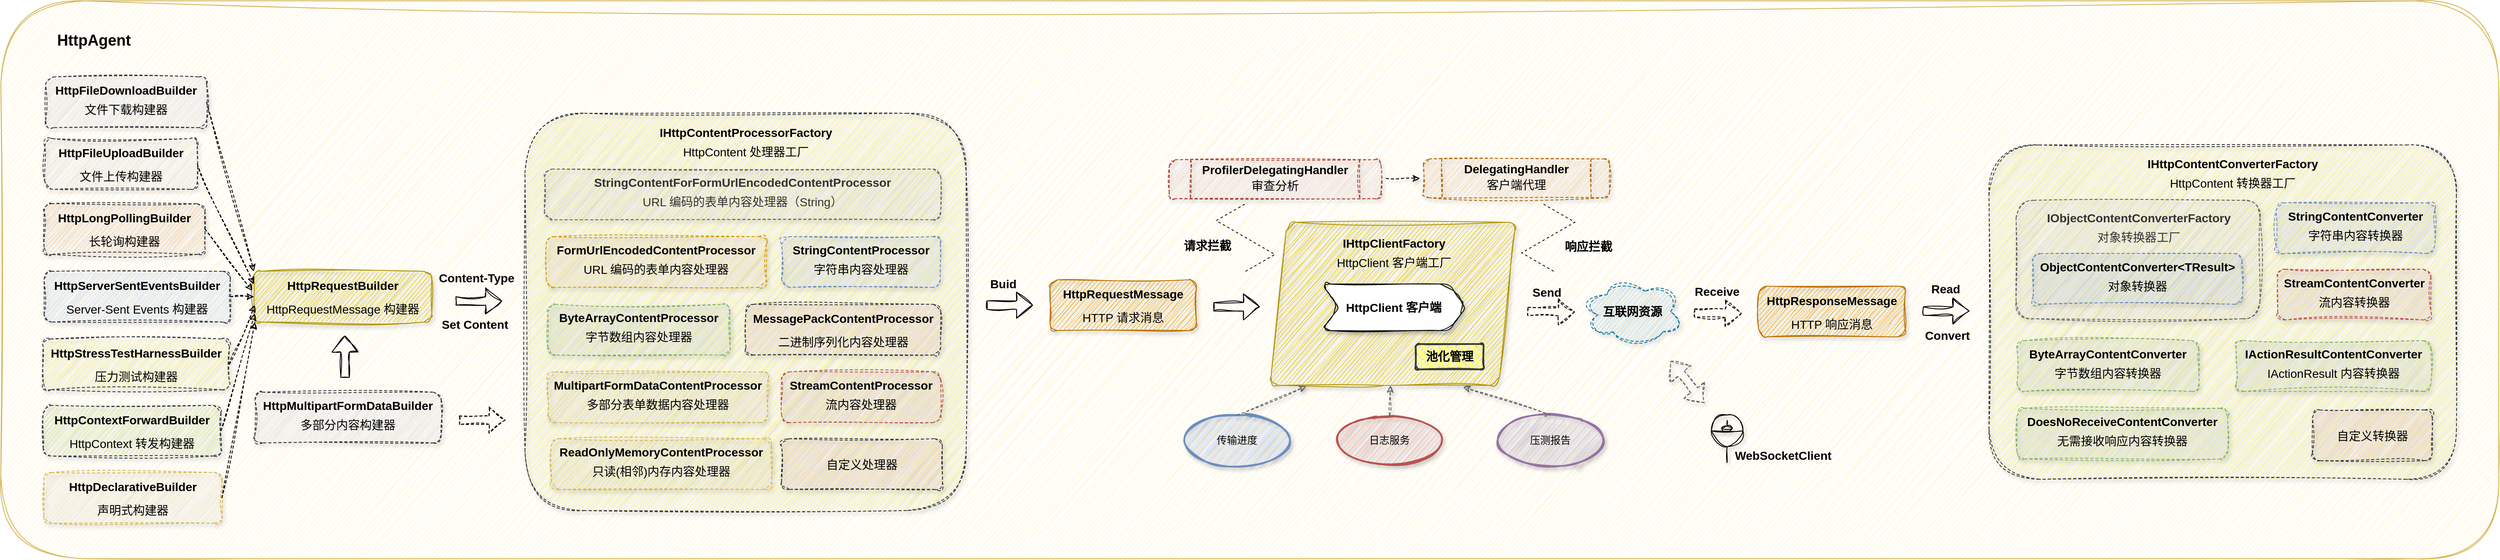 <mxfile version="24.8.3">
  <diagram name="第 1 页" id="MidELUbckxybCgodSF5H">
    <mxGraphModel dx="4225" dy="2356" grid="1" gridSize="10" guides="1" tooltips="1" connect="1" arrows="1" fold="1" page="1" pageScale="1" pageWidth="827" pageHeight="1169" math="0" shadow="0">
      <root>
        <mxCell id="0" />
        <mxCell id="1" parent="0" />
        <mxCell id="ZTVas6iXDJ7H-JZrCOrF-97" value="" style="rounded=1;whiteSpace=wrap;html=1;sketch=1;curveFitting=1;jiggle=2;fillColor=#fff2cc;strokeColor=#d6b656;" parent="1" vertex="1">
          <mxGeometry x="-500" y="-20" width="2950" height="660" as="geometry" />
        </mxCell>
        <mxCell id="ZTVas6iXDJ7H-JZrCOrF-67" value="" style="rounded=1;whiteSpace=wrap;html=1;fontSize=14;fontStyle=1;labelBackgroundColor=none;glass=0;shadow=1;sketch=1;curveFitting=1;jiggle=2;dashed=1;fillColor=#ffff88;strokeColor=#36393d;" parent="1" vertex="1">
          <mxGeometry x="1848" y="150.5" width="552" height="395.5" as="geometry" />
        </mxCell>
        <mxCell id="vcy5s2Z9tWZKHlSCrvEx-1" value="&lt;div style=&quot;line-height: 200%;&quot;&gt;&lt;br&gt;&lt;/div&gt;" style="rounded=1;whiteSpace=wrap;html=1;fontSize=14;fontStyle=1;labelBackgroundColor=none;glass=0;shadow=1;sketch=1;curveFitting=1;jiggle=2;fillColor=#f5f5f5;strokeColor=#666666;dashed=1;fontColor=#333333;" parent="1" vertex="1">
          <mxGeometry x="1880" y="216" width="288" height="140" as="geometry" />
        </mxCell>
        <mxCell id="ZTVas6iXDJ7H-JZrCOrF-8" value="HttpFileDownloadBuilder&lt;div style=&quot;line-height: 200%;&quot;&gt;&lt;span style=&quot;font-weight: normal;&quot;&gt;文件下载构建器&lt;/span&gt;&lt;/div&gt;" style="rounded=1;whiteSpace=wrap;html=1;fontSize=14;fontStyle=1;labelBackgroundColor=none;glass=0;shadow=1;sketch=1;curveFitting=1;jiggle=2;fillColor=#eeeeee;strokeColor=#36393d;dashed=1;" parent="1" vertex="1">
          <mxGeometry x="-447" y="70" width="190" height="60" as="geometry" />
        </mxCell>
        <mxCell id="ZTVas6iXDJ7H-JZrCOrF-32" value="&lt;div style=&quot;line-height: 200%;&quot;&gt;HttpFileUploadBuilder&lt;/div&gt;&lt;div style=&quot;line-height: 200%;&quot;&gt;&lt;span style=&quot;font-weight: normal;&quot;&gt;文件上传构建器&lt;/span&gt;&lt;/div&gt;" style="rounded=1;whiteSpace=wrap;html=1;fontSize=14;fontStyle=1;labelBackgroundColor=none;glass=0;shadow=1;sketch=1;curveFitting=1;jiggle=2;fillColor=#f9f7ed;strokeColor=#36393d;dashed=1;" parent="1" vertex="1">
          <mxGeometry x="-448" y="143" width="180" height="60" as="geometry" />
        </mxCell>
        <mxCell id="ZTVas6iXDJ7H-JZrCOrF-33" value="&lt;div style=&quot;line-height: 200%;&quot;&gt;HttpLongPollingBuilder&lt;/div&gt;&lt;div style=&quot;line-height: 200%;&quot;&gt;&lt;span style=&quot;font-weight: normal;&quot;&gt;长轮询构建器&lt;/span&gt;&lt;br&gt;&lt;/div&gt;" style="rounded=1;whiteSpace=wrap;html=1;fontSize=14;fontStyle=1;labelBackgroundColor=none;glass=0;shadow=1;sketch=1;curveFitting=1;jiggle=2;fillColor=#ffcc99;strokeColor=#36393d;dashed=1;" parent="1" vertex="1">
          <mxGeometry x="-449" y="220" width="190" height="60" as="geometry" />
        </mxCell>
        <mxCell id="ZTVas6iXDJ7H-JZrCOrF-34" value="&lt;div style=&quot;line-height: 200%;&quot;&gt;HttpServerSentEventsBuilder&lt;br&gt;&lt;/div&gt;&lt;div style=&quot;line-height: 200%;&quot;&gt;&lt;span style=&quot;font-weight: normal;&quot;&gt;Server-Sent Events 构建器&lt;/span&gt;&lt;br&gt;&lt;/div&gt;" style="rounded=1;whiteSpace=wrap;html=1;fontSize=14;fontStyle=1;labelBackgroundColor=none;glass=0;shadow=1;sketch=1;curveFitting=1;jiggle=2;fillColor=#cce5ff;strokeColor=#36393d;dashed=1;" parent="1" vertex="1">
          <mxGeometry x="-449" y="300" width="220" height="60" as="geometry" />
        </mxCell>
        <mxCell id="ZTVas6iXDJ7H-JZrCOrF-35" value="&lt;div style=&quot;line-height: 200%;&quot;&gt;HttpStressTestHarnessBuilder&lt;br&gt;&lt;/div&gt;&lt;div style=&quot;line-height: 200%;&quot;&gt;&lt;span style=&quot;font-weight: normal;&quot;&gt;压力测试构建器&lt;/span&gt;&lt;br&gt;&lt;/div&gt;" style="rounded=1;whiteSpace=wrap;html=1;fontSize=14;fontStyle=1;labelBackgroundColor=none;glass=0;shadow=1;sketch=1;curveFitting=1;jiggle=2;fillColor=#ffff88;strokeColor=#36393d;dashed=1;" parent="1" vertex="1">
          <mxGeometry x="-450" y="380" width="220" height="60" as="geometry" />
        </mxCell>
        <mxCell id="ZTVas6iXDJ7H-JZrCOrF-36" value="&lt;div style=&quot;line-height: 200%;&quot;&gt;HttpContextForwardBuilder&lt;br&gt;&lt;/div&gt;&lt;div style=&quot;line-height: 200%;&quot;&gt;&lt;span style=&quot;background-color: initial; font-weight: 400;&quot;&gt;HttpContext 转发构建器&lt;/span&gt;&lt;br&gt;&lt;/div&gt;" style="rounded=1;whiteSpace=wrap;html=1;fontSize=14;fontStyle=1;labelBackgroundColor=none;glass=0;shadow=1;sketch=1;curveFitting=1;jiggle=2;fillColor=#cdeb8b;strokeColor=#36393d;dashed=1;" parent="1" vertex="1">
          <mxGeometry x="-450" y="458.5" width="210" height="60" as="geometry" />
        </mxCell>
        <mxCell id="ZTVas6iXDJ7H-JZrCOrF-38" value="&lt;div style=&quot;line-height: 200%;&quot;&gt;HttpRequestBuilder&lt;br&gt;&lt;/div&gt;&lt;div style=&quot;line-height: 200%;&quot;&gt;&lt;span style=&quot;background-color: initial; font-weight: 400;&quot;&gt;HttpRequestMessage&amp;nbsp;&lt;/span&gt;&lt;span style=&quot;background-color: initial; font-weight: 400;&quot;&gt;构建器&lt;/span&gt;&lt;br&gt;&lt;/div&gt;" style="rounded=1;whiteSpace=wrap;html=1;fontSize=14;fontStyle=1;labelBackgroundColor=none;glass=0;shadow=1;sketch=1;curveFitting=1;jiggle=2;fillColor=#e3c800;strokeColor=#B09500;fontColor=#000000;" parent="1" vertex="1">
          <mxGeometry x="-201" y="300" width="210" height="60" as="geometry" />
        </mxCell>
        <mxCell id="ZTVas6iXDJ7H-JZrCOrF-39" value="" style="endArrow=classic;html=1;rounded=0;entryX=0;entryY=0;entryDx=0;entryDy=0;sketch=1;curveFitting=1;jiggle=2;flowAnimation=0;dashed=1;exitX=1;exitY=0.5;exitDx=0;exitDy=0;" parent="1" source="ZTVas6iXDJ7H-JZrCOrF-8" target="ZTVas6iXDJ7H-JZrCOrF-38" edge="1">
          <mxGeometry width="50" height="50" relative="1" as="geometry">
            <mxPoint x="-240" y="100" as="sourcePoint" />
            <mxPoint x="-190" y="50" as="targetPoint" />
          </mxGeometry>
        </mxCell>
        <mxCell id="ZTVas6iXDJ7H-JZrCOrF-41" value="" style="endArrow=classic;html=1;rounded=0;entryX=0;entryY=0.25;entryDx=0;entryDy=0;exitX=1;exitY=0.5;exitDx=0;exitDy=0;sketch=1;curveFitting=1;jiggle=2;dashed=1;" parent="1" source="ZTVas6iXDJ7H-JZrCOrF-32" target="ZTVas6iXDJ7H-JZrCOrF-38" edge="1">
          <mxGeometry width="50" height="50" relative="1" as="geometry">
            <mxPoint x="-220" y="250" as="sourcePoint" />
            <mxPoint x="-190" y="140" as="targetPoint" />
          </mxGeometry>
        </mxCell>
        <mxCell id="ZTVas6iXDJ7H-JZrCOrF-42" value="" style="endArrow=classic;html=1;rounded=0;sketch=1;curveFitting=1;jiggle=2;dashed=1;entryX=-0.01;entryY=0.383;entryDx=0;entryDy=0;entryPerimeter=0;exitX=1;exitY=0.5;exitDx=0;exitDy=0;" parent="1" source="ZTVas6iXDJ7H-JZrCOrF-33" target="ZTVas6iXDJ7H-JZrCOrF-38" edge="1">
          <mxGeometry width="50" height="50" relative="1" as="geometry">
            <mxPoint x="-240" y="280" as="sourcePoint" />
            <mxPoint x="-100" y="320" as="targetPoint" />
          </mxGeometry>
        </mxCell>
        <mxCell id="ZTVas6iXDJ7H-JZrCOrF-43" value="" style="endArrow=classic;html=1;rounded=0;exitX=1;exitY=0.5;exitDx=0;exitDy=0;sketch=1;curveFitting=1;jiggle=2;dashed=1;entryX=0;entryY=0.5;entryDx=0;entryDy=0;" parent="1" source="ZTVas6iXDJ7H-JZrCOrF-34" target="ZTVas6iXDJ7H-JZrCOrF-38" edge="1">
          <mxGeometry width="50" height="50" relative="1" as="geometry">
            <mxPoint x="-220" y="370" as="sourcePoint" />
            <mxPoint x="-90" y="340" as="targetPoint" />
          </mxGeometry>
        </mxCell>
        <mxCell id="ZTVas6iXDJ7H-JZrCOrF-44" value="" style="endArrow=classic;html=1;rounded=0;sketch=1;curveFitting=1;jiggle=2;dashed=1;exitX=1;exitY=0.5;exitDx=0;exitDy=0;" parent="1" source="ZTVas6iXDJ7H-JZrCOrF-35" edge="1">
          <mxGeometry width="50" height="50" relative="1" as="geometry">
            <mxPoint x="-230" y="460" as="sourcePoint" />
            <mxPoint x="-200" y="340" as="targetPoint" />
          </mxGeometry>
        </mxCell>
        <mxCell id="ZTVas6iXDJ7H-JZrCOrF-46" value="" style="rounded=1;whiteSpace=wrap;html=1;fontSize=14;fontStyle=1;labelBackgroundColor=none;glass=0;shadow=1;sketch=1;curveFitting=1;jiggle=2;dashed=1;fillColor=#ffff88;strokeColor=#36393d;" parent="1" vertex="1">
          <mxGeometry x="119" y="113" width="521" height="470" as="geometry" />
        </mxCell>
        <mxCell id="ZTVas6iXDJ7H-JZrCOrF-47" value="" style="shape=flexArrow;endArrow=classic;html=1;rounded=0;sketch=1;curveFitting=1;jiggle=2;" parent="1" edge="1">
          <mxGeometry width="50" height="50" relative="1" as="geometry">
            <mxPoint x="664" y="340" as="sourcePoint" />
            <mxPoint x="719" y="340" as="targetPoint" />
          </mxGeometry>
        </mxCell>
        <mxCell id="ZTVas6iXDJ7H-JZrCOrF-48" value="&lt;div style=&quot;line-height: 200%;&quot;&gt;HttpRequestMessage&lt;br&gt;&lt;/div&gt;&lt;div style=&quot;line-height: 200%;&quot;&gt;&lt;span style=&quot;background-color: initial; font-weight: 400;&quot;&gt;HTTP 请求消息&lt;/span&gt;&lt;br&gt;&lt;/div&gt;" style="rounded=1;whiteSpace=wrap;html=1;fontSize=14;fontStyle=1;labelBackgroundColor=none;glass=0;shadow=1;sketch=1;curveFitting=1;jiggle=2;fillColor=#f0a30a;strokeColor=#BD7000;fontColor=#000000;" parent="1" vertex="1">
          <mxGeometry x="739" y="310" width="173" height="60" as="geometry" />
        </mxCell>
        <mxCell id="ZTVas6iXDJ7H-JZrCOrF-53" value="ByteArrayContentProcessor&lt;div style=&quot;line-height: 200%;&quot;&gt;&lt;span style=&quot;font-weight: 400;&quot;&gt;字节数组内容处理器&lt;/span&gt;&lt;br&gt;&lt;/div&gt;" style="rounded=1;whiteSpace=wrap;html=1;fontSize=14;fontStyle=1;labelBackgroundColor=none;glass=0;shadow=1;sketch=1;curveFitting=1;jiggle=2;fillColor=#d5e8d4;strokeColor=#82b366;dashed=1;" parent="1" vertex="1">
          <mxGeometry x="146" y="339" width="215" height="60" as="geometry" />
        </mxCell>
        <mxCell id="ZTVas6iXDJ7H-JZrCOrF-54" value="FormUrlEncodedContentProcessor&lt;div style=&quot;line-height: 200%;&quot;&gt;&lt;span style=&quot;font-weight: 400;&quot;&gt;URL 编码的表单内容处理器&lt;/span&gt;&lt;br&gt;&lt;/div&gt;" style="rounded=1;whiteSpace=wrap;html=1;fontSize=14;fontStyle=1;labelBackgroundColor=none;glass=0;shadow=1;sketch=1;curveFitting=1;jiggle=2;fillColor=#ffe6cc;strokeColor=#d79b00;dashed=1;" parent="1" vertex="1">
          <mxGeometry x="144" y="259" width="260" height="60" as="geometry" />
        </mxCell>
        <mxCell id="ZTVas6iXDJ7H-JZrCOrF-55" value="MultipartFormDataContentProcessor&lt;div style=&quot;line-height: 200%;&quot;&gt;&lt;span style=&quot;font-weight: 400;&quot;&gt;多部分表单数据内容处理器&lt;/span&gt;&lt;br&gt;&lt;/div&gt;" style="rounded=1;whiteSpace=wrap;html=1;fontSize=14;fontStyle=1;labelBackgroundColor=none;glass=0;shadow=1;sketch=1;curveFitting=1;jiggle=2;fillColor=#fff2cc;strokeColor=#d6b656;dashed=1;" parent="1" vertex="1">
          <mxGeometry x="146" y="419" width="260" height="60" as="geometry" />
        </mxCell>
        <mxCell id="ZTVas6iXDJ7H-JZrCOrF-56" value="StreamContentProcessor&lt;div style=&quot;line-height: 200%;&quot;&gt;&lt;span style=&quot;font-weight: 400;&quot;&gt;流内容处理器&lt;/span&gt;&lt;br&gt;&lt;/div&gt;" style="rounded=1;whiteSpace=wrap;html=1;fontSize=14;fontStyle=1;labelBackgroundColor=none;glass=0;shadow=1;sketch=1;curveFitting=1;jiggle=2;fillColor=#f8cecc;strokeColor=#b85450;dashed=1;" parent="1" vertex="1">
          <mxGeometry x="422" y="419" width="188" height="60" as="geometry" />
        </mxCell>
        <mxCell id="ZTVas6iXDJ7H-JZrCOrF-57" value="StringContentForFormUrlEncodedContentProcessor&lt;div style=&quot;line-height: 200%;&quot;&gt;&lt;span style=&quot;font-weight: 400;&quot;&gt;URL 编码的表单内容处理器（String）&lt;/span&gt;&lt;br&gt;&lt;/div&gt;" style="rounded=1;whiteSpace=wrap;html=1;fontSize=14;fontStyle=1;labelBackgroundColor=none;glass=0;shadow=1;sketch=1;curveFitting=1;jiggle=2;fillColor=#f5f5f5;strokeColor=#666666;dashed=1;fontColor=#333333;" parent="1" vertex="1">
          <mxGeometry x="142" y="179" width="468" height="60" as="geometry" />
        </mxCell>
        <mxCell id="ZTVas6iXDJ7H-JZrCOrF-58" value="StringContentProcessor&lt;div style=&quot;line-height: 200%;&quot;&gt;&lt;span style=&quot;font-weight: 400;&quot;&gt;字符串内容处理器&lt;/span&gt;&lt;br&gt;&lt;/div&gt;" style="rounded=1;whiteSpace=wrap;html=1;fontSize=14;fontStyle=1;labelBackgroundColor=none;glass=0;shadow=1;sketch=1;curveFitting=1;jiggle=2;fillColor=#dae8fc;strokeColor=#6c8ebf;dashed=1;" parent="1" vertex="1">
          <mxGeometry x="422" y="259" width="187.5" height="60" as="geometry" />
        </mxCell>
        <mxCell id="ZTVas6iXDJ7H-JZrCOrF-59" value="&lt;span style=&quot;font-size: 14px; font-weight: 700;&quot;&gt;IHttpContentProcessorFactory&lt;/span&gt;&lt;div style=&quot;font-size: 14px; font-weight: 700; line-height: 28px;&quot;&gt;&lt;span style=&quot;font-weight: 400;&quot;&gt;HttpContent 处理器工厂&lt;/span&gt;&lt;/div&gt;" style="text;html=1;align=center;verticalAlign=middle;whiteSpace=wrap;rounded=0;" parent="1" vertex="1">
          <mxGeometry x="259.5" y="135" width="240" height="30" as="geometry" />
        </mxCell>
        <mxCell id="ZTVas6iXDJ7H-JZrCOrF-60" value="&lt;div style=&quot;line-height: 200%;&quot;&gt;MessagePackContentProcessor&lt;/div&gt;&lt;div style=&quot;line-height: 200%;&quot;&gt;&lt;span style=&quot;font-weight: 400;&quot;&gt;二进制序列化内容处理器&lt;/span&gt;&lt;/div&gt;" style="rounded=1;whiteSpace=wrap;html=1;fontSize=14;fontStyle=1;labelBackgroundColor=none;glass=0;shadow=1;sketch=1;curveFitting=1;jiggle=2;fillColor=#ffcccc;strokeColor=#36393d;dashed=1;" parent="1" vertex="1">
          <mxGeometry x="380" y="339" width="230" height="60" as="geometry" />
        </mxCell>
        <mxCell id="ZTVas6iXDJ7H-JZrCOrF-64" value="Content-Type" style="text;html=1;align=center;verticalAlign=middle;whiteSpace=wrap;rounded=0;fontSize=14;fontStyle=1" parent="1" vertex="1">
          <mxGeometry x="7" y="293" width="110" height="30" as="geometry" />
        </mxCell>
        <mxCell id="ZTVas6iXDJ7H-JZrCOrF-66" value="&lt;div style=&quot;line-height: 200%;&quot;&gt;HttpResponseMessage&lt;br&gt;&lt;/div&gt;&lt;div style=&quot;line-height: 200%;&quot;&gt;&lt;span style=&quot;background-color: initial; font-weight: 400;&quot;&gt;HTTP 响应消息&lt;/span&gt;&lt;br&gt;&lt;/div&gt;" style="rounded=1;whiteSpace=wrap;html=1;fontSize=14;fontStyle=1;labelBackgroundColor=none;glass=0;shadow=1;sketch=1;curveFitting=1;jiggle=2;fillColor=#f0a30a;strokeColor=#BD7000;fontColor=#000000;" parent="1" vertex="1">
          <mxGeometry x="1576" y="317.5" width="173" height="60" as="geometry" />
        </mxCell>
        <mxCell id="ZTVas6iXDJ7H-JZrCOrF-68" value="ByteArrayContentConverter&lt;div style=&quot;line-height: 200%;&quot;&gt;&lt;span style=&quot;font-weight: 400;&quot;&gt;字节数组内容转换器&lt;/span&gt;&lt;br&gt;&lt;/div&gt;" style="rounded=1;whiteSpace=wrap;html=1;fontSize=14;fontStyle=1;labelBackgroundColor=none;glass=0;shadow=1;sketch=1;curveFitting=1;jiggle=2;fillColor=#d5e8d4;strokeColor=#82b366;dashed=1;" parent="1" vertex="1">
          <mxGeometry x="1881" y="382" width="215" height="60" as="geometry" />
        </mxCell>
        <mxCell id="ZTVas6iXDJ7H-JZrCOrF-71" value="StreamContentConverter&lt;div style=&quot;line-height: 200%;&quot;&gt;&lt;span style=&quot;font-weight: 400;&quot;&gt;流内容转换器&lt;/span&gt;&lt;br&gt;&lt;/div&gt;" style="rounded=1;whiteSpace=wrap;html=1;fontSize=14;fontStyle=1;labelBackgroundColor=none;glass=0;shadow=1;sketch=1;curveFitting=1;jiggle=2;fillColor=#f8cecc;strokeColor=#b85450;dashed=1;" parent="1" vertex="1">
          <mxGeometry x="2189" y="297.5" width="181" height="60" as="geometry" />
        </mxCell>
        <mxCell id="ZTVas6iXDJ7H-JZrCOrF-72" value="ObjectContentConverter&amp;lt;TResult&amp;gt;&lt;div style=&quot;line-height: 200%;&quot;&gt;&lt;span style=&quot;font-weight: 400;&quot;&gt;对象转换器&lt;/span&gt;&lt;br&gt;&lt;/div&gt;" style="rounded=1;whiteSpace=wrap;html=1;fontSize=14;fontStyle=1;labelBackgroundColor=none;glass=0;shadow=1;sketch=1;curveFitting=1;jiggle=2;fillColor=#dae8fc;strokeColor=#6c8ebf;dashed=1;" parent="1" vertex="1">
          <mxGeometry x="1900" y="279" width="247" height="60" as="geometry" />
        </mxCell>
        <mxCell id="ZTVas6iXDJ7H-JZrCOrF-73" value="StringContentConverter&lt;div style=&quot;line-height: 200%;&quot;&gt;&lt;span style=&quot;font-weight: 400;&quot;&gt;字符串内容转换器&lt;/span&gt;&lt;br&gt;&lt;/div&gt;" style="rounded=1;whiteSpace=wrap;html=1;fontSize=14;fontStyle=1;labelBackgroundColor=none;glass=0;shadow=1;sketch=1;curveFitting=1;jiggle=2;fillColor=#dae8fc;strokeColor=#6c8ebf;dashed=1;" parent="1" vertex="1">
          <mxGeometry x="2187" y="219" width="187.5" height="60" as="geometry" />
        </mxCell>
        <mxCell id="ZTVas6iXDJ7H-JZrCOrF-74" value="&lt;span style=&quot;font-size: 14px;&quot;&gt;&lt;b&gt;IHttpContentConverterFactory&lt;/b&gt;&lt;/span&gt;&lt;br&gt;&lt;div style=&quot;font-size: 14px; font-weight: 700; line-height: 28px;&quot;&gt;&lt;span style=&quot;font-weight: 400;&quot;&gt;HttpContent 转换器工厂&lt;/span&gt;&lt;/div&gt;" style="text;html=1;align=center;verticalAlign=middle;whiteSpace=wrap;rounded=0;" parent="1" vertex="1">
          <mxGeometry x="2016" y="171.5" width="240" height="30" as="geometry" />
        </mxCell>
        <mxCell id="ZTVas6iXDJ7H-JZrCOrF-75" value="&lt;div style=&quot;line-height: 200%;&quot;&gt;&lt;span style=&quot;font-weight: 400;&quot;&gt;自定义转换器&lt;/span&gt;&lt;br&gt;&lt;/div&gt;" style="rounded=1;whiteSpace=wrap;html=1;fontSize=14;fontStyle=1;labelBackgroundColor=none;glass=0;shadow=1;sketch=1;curveFitting=1;jiggle=2;fillColor=#ffcccc;strokeColor=#36393d;dashed=1;" parent="1" vertex="1">
          <mxGeometry x="2230" y="464" width="141.5" height="60" as="geometry" />
        </mxCell>
        <mxCell id="ZTVas6iXDJ7H-JZrCOrF-76" value="&lt;p style=&quot;line-height: 100%;&quot;&gt;&lt;b&gt;&lt;font style=&quot;font-size: 14px;&quot;&gt;互联网资源&lt;/font&gt;&lt;/b&gt;&lt;/p&gt;" style="ellipse;shape=cloud;whiteSpace=wrap;html=1;sketch=1;curveFitting=1;jiggle=2;shadow=1;fillColor=#b1ddf0;strokeColor=#10739e;dashed=1;" parent="1" vertex="1">
          <mxGeometry x="1367" y="307.5" width="120" height="80" as="geometry" />
        </mxCell>
        <mxCell id="ZTVas6iXDJ7H-JZrCOrF-79" value="" style="shape=parallelogram;perimeter=parallelogramPerimeter;whiteSpace=wrap;html=1;fixedSize=1;rounded=1;sketch=1;curveFitting=1;jiggle=2;shadow=1;fillColor=#e3c800;strokeColor=#B09500;fontColor=#000000;" parent="1" vertex="1">
          <mxGeometry x="999" y="242" width="290" height="193" as="geometry" />
        </mxCell>
        <mxCell id="ZTVas6iXDJ7H-JZrCOrF-78" value="&lt;font style=&quot;font-size: 14px;&quot;&gt;&lt;b&gt;HttpClient 客户端&lt;/b&gt;&lt;/font&gt;" style="shape=step;perimeter=stepPerimeter;whiteSpace=wrap;html=1;fixedSize=1;rounded=1;sketch=1;curveFitting=1;jiggle=2;shadow=1;" parent="1" vertex="1">
          <mxGeometry x="1060" y="315" width="170" height="55" as="geometry" />
        </mxCell>
        <mxCell id="ZTVas6iXDJ7H-JZrCOrF-80" value="&lt;span style=&quot;font-size: 14px; font-weight: 700;&quot;&gt;IHttpClientFactory&lt;/span&gt;&lt;div style=&quot;font-size: 14px; font-weight: 700; line-height: 28px;&quot;&gt;&lt;span style=&quot;font-weight: 400;&quot;&gt;HttpClient 客户端工厂&lt;/span&gt;&lt;/div&gt;" style="text;html=1;align=center;verticalAlign=middle;whiteSpace=wrap;rounded=0;" parent="1" vertex="1">
          <mxGeometry x="1058" y="266" width="175" height="30" as="geometry" />
        </mxCell>
        <mxCell id="ZTVas6iXDJ7H-JZrCOrF-81" value="&lt;b&gt;&lt;font style=&quot;font-size: 14px;&quot;&gt;池化管理&lt;/font&gt;&lt;/b&gt;" style="rounded=1;whiteSpace=wrap;html=1;strokeWidth=2;fillWeight=4;hachureGap=8;hachureAngle=45;fillColor=#ffff88;sketch=1;strokeColor=#36393d;" parent="1" vertex="1">
          <mxGeometry x="1171" y="386" width="80" height="30" as="geometry" />
        </mxCell>
        <mxCell id="ZTVas6iXDJ7H-JZrCOrF-83" value="" style="shape=flexArrow;endArrow=classic;html=1;rounded=0;sketch=1;curveFitting=1;jiggle=2;dashed=1;" parent="1" edge="1">
          <mxGeometry width="50" height="50" relative="1" as="geometry">
            <mxPoint x="1303" y="347.5" as="sourcePoint" />
            <mxPoint x="1359" y="348" as="targetPoint" />
          </mxGeometry>
        </mxCell>
        <mxCell id="ZTVas6iXDJ7H-JZrCOrF-87" value="" style="shape=flexArrow;endArrow=classic;html=1;rounded=0;sketch=1;curveFitting=1;jiggle=2;" parent="1" edge="1">
          <mxGeometry width="50" height="50" relative="1" as="geometry">
            <mxPoint x="37" y="335" as="sourcePoint" />
            <mxPoint x="92" y="335" as="targetPoint" />
          </mxGeometry>
        </mxCell>
        <mxCell id="ZTVas6iXDJ7H-JZrCOrF-88" value="" style="shape=flexArrow;endArrow=classic;html=1;rounded=0;sketch=1;curveFitting=1;jiggle=2;" parent="1" edge="1">
          <mxGeometry width="50" height="50" relative="1" as="geometry">
            <mxPoint x="932" y="342" as="sourcePoint" />
            <mxPoint x="987" y="342" as="targetPoint" />
          </mxGeometry>
        </mxCell>
        <mxCell id="ZTVas6iXDJ7H-JZrCOrF-89" value="" style="shape=flexArrow;endArrow=classic;html=1;rounded=0;sketch=1;curveFitting=1;jiggle=2;dashed=1;" parent="1" edge="1">
          <mxGeometry width="50" height="50" relative="1" as="geometry">
            <mxPoint x="1500" y="349.25" as="sourcePoint" />
            <mxPoint x="1556" y="349.75" as="targetPoint" />
          </mxGeometry>
        </mxCell>
        <mxCell id="ZTVas6iXDJ7H-JZrCOrF-90" value="" style="shape=flexArrow;endArrow=classic;html=1;rounded=0;sketch=1;curveFitting=1;jiggle=2;" parent="1" edge="1">
          <mxGeometry width="50" height="50" relative="1" as="geometry">
            <mxPoint x="1770" y="347" as="sourcePoint" />
            <mxPoint x="1825" y="347" as="targetPoint" />
          </mxGeometry>
        </mxCell>
        <mxCell id="ZTVas6iXDJ7H-JZrCOrF-93" value="&lt;b&gt;&lt;font style=&quot;font-size: 14px;&quot;&gt;DelegatingHandler&lt;/font&gt;&lt;/b&gt;&lt;div style=&quot;line-height: 170%;&quot;&gt;&lt;span style=&quot;font-size: 14px;&quot;&gt;客户端代理&lt;/span&gt;&lt;/div&gt;" style="shape=process;whiteSpace=wrap;html=1;backgroundOutline=1;rounded=1;sketch=1;curveFitting=1;jiggle=2;shadow=1;dashed=1;fillColor=#fad7ac;strokeColor=#b46504;" parent="1" vertex="1">
          <mxGeometry x="1180" y="167" width="220" height="46" as="geometry" />
        </mxCell>
        <mxCell id="ZTVas6iXDJ7H-JZrCOrF-94" value="&lt;span style=&quot;font-size: 14px;&quot;&gt;&lt;b&gt;ProfilerDelegatingHandler&lt;/b&gt;&lt;/span&gt;&lt;br&gt;&lt;div style=&quot;line-height: 170%;&quot;&gt;&lt;span style=&quot;font-size: 14px;&quot;&gt;审查分析&lt;/span&gt;&lt;/div&gt;" style="shape=process;whiteSpace=wrap;html=1;backgroundOutline=1;rounded=1;sketch=1;curveFitting=1;jiggle=2;shadow=1;dashed=1;fillColor=#fad9d5;strokeColor=#ae4132;" parent="1" vertex="1">
          <mxGeometry x="880" y="168" width="250" height="46" as="geometry" />
        </mxCell>
        <mxCell id="ZTVas6iXDJ7H-JZrCOrF-95" value="" style="edgeStyle=isometricEdgeStyle;endArrow=none;html=1;rounded=0;dashed=1;" parent="1" edge="1">
          <mxGeometry width="50" height="100" relative="1" as="geometry">
            <mxPoint x="970" y="300" as="sourcePoint" />
            <mxPoint x="970" y="220" as="targetPoint" />
          </mxGeometry>
        </mxCell>
        <mxCell id="ZTVas6iXDJ7H-JZrCOrF-96" value="" style="edgeStyle=isometricEdgeStyle;endArrow=none;html=1;elbow=vertical;rounded=0;entryX=0.623;entryY=1.152;entryDx=0;entryDy=0;entryPerimeter=0;dashed=1;" parent="1" edge="1">
          <mxGeometry width="50" height="100" relative="1" as="geometry">
            <mxPoint x="1334" y="300" as="sourcePoint" />
            <mxPoint x="1321.06" y="219.992" as="targetPoint" />
          </mxGeometry>
        </mxCell>
        <mxCell id="ZTVas6iXDJ7H-JZrCOrF-98" value="HttpAgent" style="text;html=1;align=center;verticalAlign=middle;whiteSpace=wrap;rounded=0;fontStyle=1;fontSize=18;" parent="1" vertex="1">
          <mxGeometry x="-435" y="12" width="90" height="30" as="geometry" />
        </mxCell>
        <mxCell id="ItCfuRKOS2c9ah3ZGKx9-1" value="IActionResultContentConverter&lt;div style=&quot;line-height: 200%;&quot;&gt;&lt;span style=&quot;font-weight: 400;&quot;&gt;IActionResult 内容转换器&lt;/span&gt;&lt;br&gt;&lt;/div&gt;" style="rounded=1;whiteSpace=wrap;html=1;fontSize=14;fontStyle=1;labelBackgroundColor=none;glass=0;shadow=1;sketch=1;curveFitting=1;jiggle=2;fillColor=#d5e8d4;strokeColor=#82b366;dashed=1;" parent="1" vertex="1">
          <mxGeometry x="2140" y="382" width="230" height="60" as="geometry" />
        </mxCell>
        <mxCell id="vcy5s2Z9tWZKHlSCrvEx-2" value="&lt;span style=&quot;color: rgb(51, 51, 51); font-size: 14px; font-weight: 700;&quot;&gt;IObjectContentConverterFactory&lt;/span&gt;&lt;div style=&quot;color: rgb(51, 51, 51); font-size: 14px; font-weight: 700; line-height: 28px;&quot;&gt;&lt;span style=&quot;font-weight: 400;&quot;&gt;对象转换器工厂&lt;/span&gt;&lt;/div&gt;" style="text;html=1;align=center;verticalAlign=middle;whiteSpace=wrap;rounded=0;" parent="1" vertex="1">
          <mxGeometry x="1905" y="236" width="240" height="30" as="geometry" />
        </mxCell>
        <mxCell id="vcy5s2Z9tWZKHlSCrvEx-3" value="" style="endArrow=classic;html=1;rounded=0;entryX=0;entryY=0.5;entryDx=0;entryDy=0;dashed=1;sketch=1;curveFitting=1;jiggle=2;shadow=1;" parent="1" edge="1">
          <mxGeometry width="50" height="50" relative="1" as="geometry">
            <mxPoint x="1136" y="190" as="sourcePoint" />
            <mxPoint x="1176" y="190" as="targetPoint" />
          </mxGeometry>
        </mxCell>
        <mxCell id="awtECVfnWK-pebtbf7MO-1" value="日志服务" style="ellipse;whiteSpace=wrap;html=1;strokeWidth=2;fillWeight=2;hachureGap=8;fillColor=#f8cecc;fillStyle=dots;sketch=1;shadow=1;strokeColor=#b85450;" parent="1" vertex="1">
          <mxGeometry x="1080" y="470" width="120" height="60" as="geometry" />
        </mxCell>
        <mxCell id="awtECVfnWK-pebtbf7MO-2" value="HttpMultipartFormDataBuilder&lt;br&gt;&lt;div style=&quot;line-height: 200%;&quot;&gt;&lt;span style=&quot;background-color: initial; font-weight: 400;&quot;&gt;多部分内容&lt;/span&gt;&lt;span style=&quot;font-weight: normal;&quot;&gt;构建器&lt;/span&gt;&lt;/div&gt;" style="rounded=1;whiteSpace=wrap;html=1;fontSize=14;fontStyle=1;labelBackgroundColor=none;glass=0;shadow=1;sketch=1;curveFitting=1;jiggle=2;fillColor=#eeeeee;strokeColor=#36393d;dashed=1;" parent="1" vertex="1">
          <mxGeometry x="-200" y="443" width="220" height="60" as="geometry" />
        </mxCell>
        <mxCell id="awtECVfnWK-pebtbf7MO-5" value="" style="shape=flexArrow;endArrow=classic;html=1;rounded=0;sketch=1;curveFitting=1;jiggle=2;" parent="1" edge="1">
          <mxGeometry width="50" height="50" relative="1" as="geometry">
            <mxPoint x="-93.5" y="426" as="sourcePoint" />
            <mxPoint x="-93.5" y="376" as="targetPoint" />
          </mxGeometry>
        </mxCell>
        <mxCell id="awtECVfnWK-pebtbf7MO-6" value="" style="shape=flexArrow;endArrow=classic;html=1;rounded=0;sketch=1;curveFitting=1;jiggle=2;dashed=1;" parent="1" edge="1">
          <mxGeometry width="50" height="50" relative="1" as="geometry">
            <mxPoint x="41" y="476" as="sourcePoint" />
            <mxPoint x="96" y="476" as="targetPoint" />
          </mxGeometry>
        </mxCell>
        <mxCell id="awtECVfnWK-pebtbf7MO-7" value="压测报告" style="ellipse;whiteSpace=wrap;html=1;strokeWidth=2;fillWeight=2;hachureGap=8;fillColor=#e1d5e7;fillStyle=dots;sketch=1;shadow=1;strokeColor=#9673a6;" parent="1" vertex="1">
          <mxGeometry x="1270" y="470" width="120" height="60" as="geometry" />
        </mxCell>
        <mxCell id="awtECVfnWK-pebtbf7MO-8" value="传输进度" style="ellipse;whiteSpace=wrap;html=1;strokeWidth=2;fillWeight=2;hachureGap=8;fillColor=#dae8fc;fillStyle=dots;sketch=1;shadow=1;strokeColor=#6c8ebf;" parent="1" vertex="1">
          <mxGeometry x="900" y="470" width="120" height="60" as="geometry" />
        </mxCell>
        <mxCell id="awtECVfnWK-pebtbf7MO-10" value="Buid" style="text;html=1;align=center;verticalAlign=middle;whiteSpace=wrap;rounded=0;fontSize=14;fontStyle=1" parent="1" vertex="1">
          <mxGeometry x="629" y="300" width="110" height="30" as="geometry" />
        </mxCell>
        <mxCell id="awtECVfnWK-pebtbf7MO-11" value="Send" style="text;html=1;align=center;verticalAlign=middle;whiteSpace=wrap;rounded=0;fontSize=14;fontStyle=1" parent="1" vertex="1">
          <mxGeometry x="1271" y="310" width="110" height="30" as="geometry" />
        </mxCell>
        <mxCell id="awtECVfnWK-pebtbf7MO-14" value="Read" style="text;html=1;align=center;verticalAlign=middle;whiteSpace=wrap;rounded=0;fontSize=14;fontStyle=1" parent="1" vertex="1">
          <mxGeometry x="1742" y="306" width="110" height="30" as="geometry" />
        </mxCell>
        <mxCell id="awtECVfnWK-pebtbf7MO-15" value="" style="endArrow=classic;html=1;rounded=0;entryX=0.148;entryY=1.005;entryDx=0;entryDy=0;entryPerimeter=0;sketch=1;curveFitting=1;jiggle=2;shadow=1;dashed=1;strokeColor=#666666;" parent="1" target="ZTVas6iXDJ7H-JZrCOrF-79" edge="1">
          <mxGeometry width="50" height="50" relative="1" as="geometry">
            <mxPoint x="960" y="470" as="sourcePoint" />
            <mxPoint x="1010" y="420" as="targetPoint" />
          </mxGeometry>
        </mxCell>
        <mxCell id="awtECVfnWK-pebtbf7MO-16" value="" style="endArrow=classic;html=1;rounded=0;sketch=1;curveFitting=1;jiggle=2;shadow=1;dashed=1;strokeColor=#666666;" parent="1" target="ZTVas6iXDJ7H-JZrCOrF-79" edge="1">
          <mxGeometry width="50" height="50" relative="1" as="geometry">
            <mxPoint x="1140" y="470" as="sourcePoint" />
            <mxPoint x="1190" y="420" as="targetPoint" />
          </mxGeometry>
        </mxCell>
        <mxCell id="awtECVfnWK-pebtbf7MO-18" value="" style="endArrow=classic;html=1;rounded=0;entryX=0.786;entryY=1.01;entryDx=0;entryDy=0;entryPerimeter=0;sketch=1;curveFitting=1;jiggle=2;shadow=1;dashed=1;strokeColor=#666666;" parent="1" target="ZTVas6iXDJ7H-JZrCOrF-79" edge="1">
          <mxGeometry width="50" height="50" relative="1" as="geometry">
            <mxPoint x="1330" y="470" as="sourcePoint" />
            <mxPoint x="1380" y="420" as="targetPoint" />
          </mxGeometry>
        </mxCell>
        <mxCell id="awtECVfnWK-pebtbf7MO-19" value="请求拦截" style="text;html=1;align=center;verticalAlign=middle;whiteSpace=wrap;rounded=0;fontSize=14;fontStyle=1" parent="1" vertex="1">
          <mxGeometry x="870" y="255" width="110" height="30" as="geometry" />
        </mxCell>
        <mxCell id="awtECVfnWK-pebtbf7MO-20" value="响应拦截" style="text;html=1;align=center;verticalAlign=middle;whiteSpace=wrap;rounded=0;fontSize=14;fontStyle=1" parent="1" vertex="1">
          <mxGeometry x="1320" y="255.5" width="110" height="30" as="geometry" />
        </mxCell>
        <mxCell id="awtECVfnWK-pebtbf7MO-21" value="Set Content" style="text;html=1;align=center;verticalAlign=middle;whiteSpace=wrap;rounded=0;fontSize=14;fontStyle=1" parent="1" vertex="1">
          <mxGeometry x="5" y="348" width="110" height="30" as="geometry" />
        </mxCell>
        <mxCell id="awtECVfnWK-pebtbf7MO-22" value="Convert" style="text;html=1;align=center;verticalAlign=middle;whiteSpace=wrap;rounded=0;fontSize=14;fontStyle=1" parent="1" vertex="1">
          <mxGeometry x="1744" y="361" width="110" height="30" as="geometry" />
        </mxCell>
        <mxCell id="awtECVfnWK-pebtbf7MO-23" value="" style="verticalLabelPosition=bottom;aspect=fixed;html=1;verticalAlign=top;fillColor=strokeColor;align=center;outlineConnect=0;shape=mxgraph.fluid_power.x11870;points=[[0.5,1,0]];sketch=1;curveFitting=1;jiggle=2;shadow=1;" parent="1" vertex="1">
          <mxGeometry x="1520" y="470" width="37.44" height="56.18" as="geometry" />
        </mxCell>
        <mxCell id="awtECVfnWK-pebtbf7MO-24" value="WebSocketClient" style="text;html=1;align=center;verticalAlign=middle;whiteSpace=wrap;rounded=0;fontSize=14;fontStyle=1" parent="1" vertex="1">
          <mxGeometry x="1530" y="503" width="150" height="30" as="geometry" />
        </mxCell>
        <mxCell id="fZrPMFSZ2sT8OrPW5bAN-1" value="" style="shape=flexArrow;endArrow=classic;startArrow=classic;html=1;rounded=1;sketch=1;curveFitting=1;jiggle=2;shadow=1;dashed=1;strokeColor=#666666;" parent="1" edge="1">
          <mxGeometry width="100" height="100" relative="1" as="geometry">
            <mxPoint x="1472" y="406" as="sourcePoint" />
            <mxPoint x="1512" y="456" as="targetPoint" />
          </mxGeometry>
        </mxCell>
        <mxCell id="ZTVas6iXDJ7H-JZrCOrF-45" value="" style="endArrow=classic;html=1;rounded=0;sketch=1;curveFitting=1;jiggle=2;dashed=1;exitX=1;exitY=0.5;exitDx=0;exitDy=0;" parent="1" source="ZTVas6iXDJ7H-JZrCOrF-36" edge="1">
          <mxGeometry width="50" height="50" relative="1" as="geometry">
            <mxPoint x="-240" y="550" as="sourcePoint" />
            <mxPoint x="-200" y="350" as="targetPoint" />
          </mxGeometry>
        </mxCell>
        <mxCell id="qrYnRkxwrIGWfmc0tUdM-1" value="&lt;div style=&quot;line-height: 200%;&quot;&gt;HttpDeclarativeBuilder&lt;br&gt;&lt;/div&gt;&lt;div style=&quot;line-height: 200%;&quot;&gt;&lt;span style=&quot;background-color: initial; font-weight: 400;&quot;&gt;声明式构建器&lt;/span&gt;&lt;br&gt;&lt;/div&gt;" style="rounded=1;whiteSpace=wrap;html=1;fontSize=14;fontStyle=1;labelBackgroundColor=none;glass=0;shadow=1;sketch=1;curveFitting=1;jiggle=2;fillColor=#fff2cc;strokeColor=#d6b656;dashed=1;" parent="1" vertex="1">
          <mxGeometry x="-449" y="538" width="210" height="60" as="geometry" />
        </mxCell>
        <mxCell id="qrYnRkxwrIGWfmc0tUdM-2" value="" style="endArrow=classic;html=1;rounded=0;sketch=1;curveFitting=1;jiggle=2;dashed=1;exitX=1;exitY=0.5;exitDx=0;exitDy=0;" parent="1" source="qrYnRkxwrIGWfmc0tUdM-1" edge="1">
          <mxGeometry width="50" height="50" relative="1" as="geometry">
            <mxPoint x="-230" y="500" as="sourcePoint" />
            <mxPoint x="-200" y="360" as="targetPoint" />
          </mxGeometry>
        </mxCell>
        <mxCell id="UdDNNl8drQ1v_8VXzXZA-1" value="DoesNoReceiveContentConverter&lt;div style=&quot;line-height: 200%;&quot;&gt;&lt;span style=&quot;font-weight: 400;&quot;&gt;无需接收响应内容转换器&lt;/span&gt;&lt;br&gt;&lt;/div&gt;" style="rounded=1;whiteSpace=wrap;html=1;fontSize=14;fontStyle=1;labelBackgroundColor=none;glass=0;shadow=1;sketch=1;curveFitting=1;jiggle=2;fillColor=#d5e8d4;strokeColor=#82b366;dashed=1;" parent="1" vertex="1">
          <mxGeometry x="1881" y="462" width="249" height="60" as="geometry" />
        </mxCell>
        <mxCell id="UCajIeYPyAWsX_udcSpU-1" value="ReadOnlyMemoryContentProcessor&lt;br&gt;&lt;div style=&quot;line-height: 200%;&quot;&gt;&lt;span style=&quot;font-weight: 400;&quot;&gt;只读(相邻)内存内容处理器&lt;/span&gt;&lt;br&gt;&lt;/div&gt;" style="rounded=1;whiteSpace=wrap;html=1;fontSize=14;fontStyle=1;labelBackgroundColor=none;glass=0;shadow=1;sketch=1;curveFitting=1;jiggle=2;fillColor=#fff2cc;strokeColor=#d6b656;dashed=1;" vertex="1" parent="1">
          <mxGeometry x="150" y="498" width="260" height="60" as="geometry" />
        </mxCell>
        <mxCell id="UCajIeYPyAWsX_udcSpU-2" value="&lt;div style=&quot;line-height: 200%;&quot;&gt;&lt;span style=&quot;font-weight: 400;&quot;&gt;自定义处理器&lt;/span&gt;&lt;br&gt;&lt;/div&gt;" style="rounded=1;whiteSpace=wrap;html=1;fontSize=14;fontStyle=1;labelBackgroundColor=none;glass=0;shadow=1;sketch=1;curveFitting=1;jiggle=2;fillColor=#ffcccc;strokeColor=#36393d;dashed=1;" vertex="1" parent="1">
          <mxGeometry x="422" y="498" width="190" height="60" as="geometry" />
        </mxCell>
        <mxCell id="UCajIeYPyAWsX_udcSpU-3" value="Receive" style="text;html=1;align=center;verticalAlign=middle;whiteSpace=wrap;rounded=0;fontSize=14;fontStyle=1" vertex="1" parent="1">
          <mxGeometry x="1472" y="309" width="110" height="30" as="geometry" />
        </mxCell>
      </root>
    </mxGraphModel>
  </diagram>
</mxfile>
